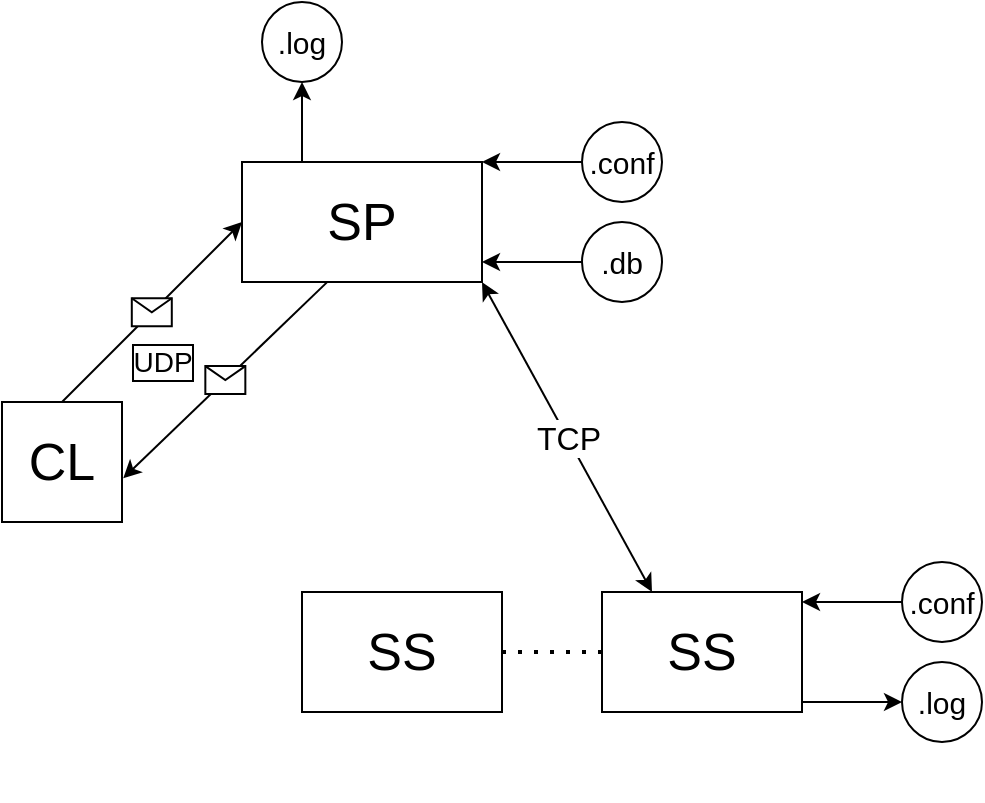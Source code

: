 <mxfile>
    <diagram id="p-Q8rodp78rbxrCdaMyr" name="Page-1">
        <mxGraphModel dx="953" dy="816" grid="1" gridSize="10" guides="1" tooltips="1" connect="1" arrows="1" fold="1" page="1" pageScale="1" pageWidth="850" pageHeight="1100" math="0" shadow="0">
            <root>
                <mxCell id="0"/>
                <mxCell id="1" parent="0"/>
                <mxCell id="2" value="SP" style="rounded=0;whiteSpace=wrap;html=1;fontSize=26;" vertex="1" parent="1">
                    <mxGeometry x="150" y="160" width="120" height="60" as="geometry"/>
                </mxCell>
                <mxCell id="4" value="TCP&lt;font style=&quot;font-size: 16px;&quot;&gt;&lt;br style=&quot;font-size: 16px;&quot;&gt;&lt;/font&gt;" style="endArrow=classic;startArrow=classic;html=1;fontSize=16;entryX=0.25;entryY=0;entryDx=0;entryDy=0;exitX=1;exitY=1;exitDx=0;exitDy=0;" edge="1" parent="1" source="2" target="19">
                    <mxGeometry width="50" height="50" relative="1" as="geometry">
                        <mxPoint x="190" y="220" as="sourcePoint"/>
                        <mxPoint x="305" y="280" as="targetPoint"/>
                    </mxGeometry>
                </mxCell>
                <mxCell id="6" value="&lt;br&gt;" style="endArrow=classic;html=1;fontSize=16;exitX=0;exitY=0.5;exitDx=0;exitDy=0;entryX=1;entryY=0;entryDx=0;entryDy=0;" edge="1" parent="1" source="28" target="2">
                    <mxGeometry x="-1" y="-20" width="50" height="50" relative="1" as="geometry">
                        <mxPoint x="320" y="175" as="sourcePoint"/>
                        <mxPoint x="270" y="170" as="targetPoint"/>
                        <mxPoint x="20" y="20" as="offset"/>
                    </mxGeometry>
                </mxCell>
                <mxCell id="8" value="" style="endArrow=classic;html=1;fontSize=16;exitX=0.25;exitY=0;exitDx=0;exitDy=0;" edge="1" parent="1" source="2">
                    <mxGeometry x="1" y="-22" width="50" height="50" relative="1" as="geometry">
                        <mxPoint x="200" y="130" as="sourcePoint"/>
                        <mxPoint x="180" y="120" as="targetPoint"/>
                        <mxPoint x="-2" y="-10" as="offset"/>
                    </mxGeometry>
                </mxCell>
                <mxCell id="9" value="CL" style="rounded=0;whiteSpace=wrap;html=1;fontSize=26;" vertex="1" parent="1">
                    <mxGeometry x="30" y="280" width="60" height="60" as="geometry"/>
                </mxCell>
                <mxCell id="16" value="" style="endArrow=none;dashed=1;html=1;dashPattern=1 3;strokeWidth=2;fontSize=16;exitX=1;exitY=0.5;exitDx=0;exitDy=0;" edge="1" parent="1" source="18">
                    <mxGeometry width="50" height="50" relative="1" as="geometry">
                        <mxPoint x="270" y="405" as="sourcePoint"/>
                        <mxPoint x="330" y="405" as="targetPoint"/>
                    </mxGeometry>
                </mxCell>
                <mxCell id="18" value="SS" style="rounded=0;whiteSpace=wrap;html=1;fontSize=26;" vertex="1" parent="1">
                    <mxGeometry x="180" y="375" width="100" height="60" as="geometry"/>
                </mxCell>
                <mxCell id="19" value="SS" style="rounded=0;whiteSpace=wrap;html=1;fontSize=26;" vertex="1" parent="1">
                    <mxGeometry x="330" y="375" width="100" height="60" as="geometry"/>
                </mxCell>
                <mxCell id="24" value="" style="endArrow=classic;html=1;rounded=1;labelBorderColor=default;fontSize=16;entryX=0;entryY=0.5;entryDx=0;entryDy=0;exitX=0.5;exitY=0;exitDx=0;exitDy=0;" edge="1" parent="1" source="9" target="2">
                    <mxGeometry relative="1" as="geometry">
                        <mxPoint x="50" y="278.57" as="sourcePoint"/>
                        <mxPoint x="150" y="278.57" as="targetPoint"/>
                    </mxGeometry>
                </mxCell>
                <mxCell id="25" value="" style="shape=message;html=1;outlineConnect=0;fontSize=16;" vertex="1" parent="24">
                    <mxGeometry width="20" height="14" relative="1" as="geometry">
                        <mxPoint x="-10" y="-7" as="offset"/>
                    </mxGeometry>
                </mxCell>
                <mxCell id="26" value="UDP" style="endArrow=classic;html=1;rounded=1;labelBorderColor=default;fontSize=14;entryX=1.01;entryY=0.636;entryDx=0;entryDy=0;exitX=0.357;exitY=0.997;exitDx=0;exitDy=0;entryPerimeter=0;exitPerimeter=0;" edge="1" parent="1" source="2" target="9">
                    <mxGeometry x="0.234" y="-28" relative="1" as="geometry">
                        <mxPoint x="90" y="310" as="sourcePoint"/>
                        <mxPoint x="180.0" y="220" as="targetPoint"/>
                        <mxPoint as="offset"/>
                    </mxGeometry>
                </mxCell>
                <mxCell id="27" value="" style="shape=message;html=1;outlineConnect=0;fontSize=16;" vertex="1" parent="26">
                    <mxGeometry width="20" height="14" relative="1" as="geometry">
                        <mxPoint x="-10" y="-7" as="offset"/>
                    </mxGeometry>
                </mxCell>
                <mxCell id="28" value=".conf" style="ellipse;whiteSpace=wrap;html=1;aspect=fixed;fontSize=15;" vertex="1" parent="1">
                    <mxGeometry x="320" y="140" width="40" height="40" as="geometry"/>
                </mxCell>
                <mxCell id="29" value="&lt;br&gt;" style="endArrow=classic;html=1;fontSize=16;exitX=0;exitY=0.5;exitDx=0;exitDy=0;" edge="1" parent="1" source="30">
                    <mxGeometry x="-1" y="-20" width="50" height="50" relative="1" as="geometry">
                        <mxPoint x="320" y="215" as="sourcePoint"/>
                        <mxPoint x="270" y="210.0" as="targetPoint"/>
                        <mxPoint x="20" y="20" as="offset"/>
                    </mxGeometry>
                </mxCell>
                <mxCell id="30" value=".db" style="ellipse;whiteSpace=wrap;html=1;aspect=fixed;fontSize=15;" vertex="1" parent="1">
                    <mxGeometry x="320" y="190" width="40" height="40" as="geometry"/>
                </mxCell>
                <mxCell id="34" value=".log" style="ellipse;whiteSpace=wrap;html=1;aspect=fixed;fontSize=15;" vertex="1" parent="1">
                    <mxGeometry x="160" y="80" width="40" height="40" as="geometry"/>
                </mxCell>
                <mxCell id="35" value="&lt;br&gt;" style="endArrow=classic;html=1;fontSize=16;exitX=0;exitY=0.5;exitDx=0;exitDy=0;entryX=1;entryY=0;entryDx=0;entryDy=0;" edge="1" parent="1" source="36">
                    <mxGeometry x="-1" y="-20" width="50" height="50" relative="1" as="geometry">
                        <mxPoint x="480" y="395" as="sourcePoint"/>
                        <mxPoint x="430" y="380.0" as="targetPoint"/>
                        <mxPoint x="20" y="20" as="offset"/>
                    </mxGeometry>
                </mxCell>
                <mxCell id="36" value=".conf" style="ellipse;whiteSpace=wrap;html=1;aspect=fixed;fontSize=15;" vertex="1" parent="1">
                    <mxGeometry x="480" y="360" width="40" height="40" as="geometry"/>
                </mxCell>
                <mxCell id="37" value="&lt;br&gt;" style="endArrow=classic;html=1;fontSize=16;entryX=0;entryY=0.5;entryDx=0;entryDy=0;" edge="1" parent="1" target="38">
                    <mxGeometry x="-1" y="-20" width="50" height="50" relative="1" as="geometry">
                        <mxPoint x="430" y="430" as="sourcePoint"/>
                        <mxPoint x="460" y="415" as="targetPoint"/>
                        <mxPoint x="20" y="20" as="offset"/>
                    </mxGeometry>
                </mxCell>
                <mxCell id="38" value=".log" style="ellipse;whiteSpace=wrap;html=1;aspect=fixed;fontSize=15;" vertex="1" parent="1">
                    <mxGeometry x="480" y="410" width="40" height="40" as="geometry"/>
                </mxCell>
            </root>
        </mxGraphModel>
    </diagram>
</mxfile>